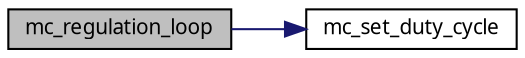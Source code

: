 digraph G
{
  edge [fontname="FreeSans.ttf",fontsize=10,labelfontname="FreeSans.ttf",labelfontsize=10];
  node [fontname="FreeSans.ttf",fontsize=10,shape=record];
  rankdir=LR;
  Node1 [label="mc_regulation_loop",height=0.2,width=0.4,color="black", fillcolor="grey75", style="filled" fontcolor="black"];
  Node1 -> Node2 [color="midnightblue",fontsize=10,style="solid",fontname="FreeSans.ttf"];
  Node2 [label="mc_set_duty_cycle",height=0.2,width=0.4,color="black", fillcolor="white", style="filled",URL="$mc__control_8c.html#b9649ab2c1b8706d8cdfb2ce2b42c90c",tooltip="This function set duty cycle."];
}
